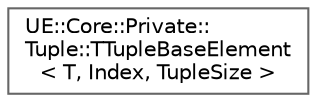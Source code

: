 digraph "Graphical Class Hierarchy"
{
 // INTERACTIVE_SVG=YES
 // LATEX_PDF_SIZE
  bgcolor="transparent";
  edge [fontname=Helvetica,fontsize=10,labelfontname=Helvetica,labelfontsize=10];
  node [fontname=Helvetica,fontsize=10,shape=box,height=0.2,width=0.4];
  rankdir="LR";
  Node0 [id="Node000000",label="UE::Core::Private::\lTuple::TTupleBaseElement\l\< T, Index, TupleSize \>",height=0.2,width=0.4,color="grey40", fillcolor="white", style="filled",URL="$d1/db2/structUE_1_1Core_1_1Private_1_1Tuple_1_1TTupleBaseElement.html",tooltip=" "];
}
